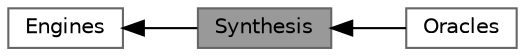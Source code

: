 digraph "Synthesis"
{
 // LATEX_PDF_SIZE
  bgcolor="transparent";
  edge [fontname=Helvetica,fontsize=10,labelfontname=Helvetica,labelfontsize=10];
  node [fontname=Helvetica,fontsize=10,shape=box,height=0.2,width=0.4];
  rankdir=LR;
  Node2 [label="Engines",height=0.2,width=0.4,color="grey40", fillcolor="white", style="filled",URL="$group__engines.html",tooltip=" "];
  Node3 [label="Oracles",height=0.2,width=0.4,color="grey40", fillcolor="white", style="filled",URL="$group__oracles.html",tooltip=" "];
  Node1 [label="Synthesis",height=0.2,width=0.4,color="gray40", fillcolor="grey60", style="filled", fontcolor="black",tooltip=" "];
  Node2->Node1 [shape=plaintext, dir="back", style="solid"];
  Node1->Node3 [shape=plaintext, dir="back", style="solid"];
}
